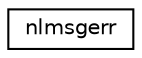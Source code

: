 digraph G
{
  edge [fontname="Helvetica",fontsize="10",labelfontname="Helvetica",labelfontsize="10"];
  node [fontname="Helvetica",fontsize="10",shape=record];
  rankdir="LR";
  Node1 [label="nlmsgerr",height=0.2,width=0.4,color="black", fillcolor="white", style="filled",URL="$structnlmsgerr.html"];
}
